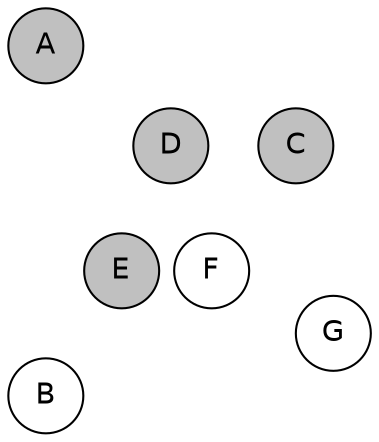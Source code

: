 
graph {

layout = circo;
mindist = .1

node [shape = circle, fontname = Helvetica, margin = 0, style = filled]
edge [style=invis]

subgraph 1 {
	E -- F -- F# -- G -- G# -- A -- A# -- B -- C -- C# -- D -- D# -- E
}

C [fillcolor = gray];
C# [fillcolor = gray];
D [fillcolor = gray];
D# [fillcolor = white];
E [fillcolor = gray];
F [fillcolor = white];
F# [fillcolor = white];
G [fillcolor = white];
G# [fillcolor = gray];
A [fillcolor = gray];
A# [fillcolor = cadetblue1];
B [fillcolor = white];
}
